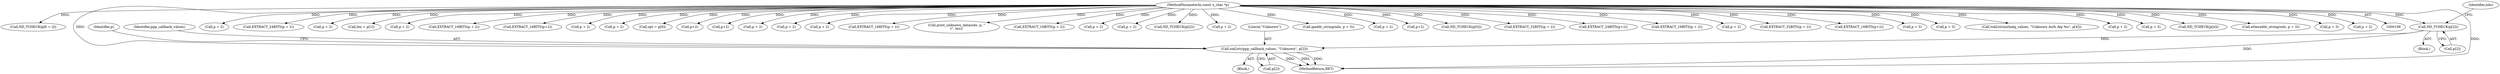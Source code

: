 digraph "0_tcpdump_7029d15f148ef24bb7c6668bc640f5470d085e5a_2@array" {
"1000520" [label="(Call,ND_TCHECK(p[2]))"];
"1000110" [label="(MethodParameterIn,const u_char *p)"];
"1000530" [label="(Call,tok2str(ppp_callback_values, \"Unknown\", p[2]))"];
"1000271" [label="(Call,ND_TCHECK(p[6 + i]))"];
"1000240" [label="(Call,p + 2)"];
"1000239" [label="(Call,EXTRACT_24BITS(p + 2))"];
"1000371" [label="(Call,p + 2)"];
"1000125" [label="(Call,len = p[1])"];
"1000564" [label="(Call,p + 2)"];
"1000526" [label="(Identifier,ndo)"];
"1000311" [label="(Call,EXTRACT_16BITS(p + 2))"];
"1000429" [label="(Call,EXTRACT_16BITS(p+2))"];
"1000490" [label="(Call,p + 2)"];
"1000554" [label="(Call,p + 2)"];
"1000130" [label="(Call,opt = p[0])"];
"1000376" [label="(Call,p+2)"];
"1000430" [label="(Call,p+2)"];
"1000533" [label="(Call,p[2])"];
"1000532" [label="(Literal,\"Unknown\")"];
"1000423" [label="(Call,p + 2)"];
"1000222" [label="(Call,p + 2)"];
"1000340" [label="(Call,p + 2)"];
"1000499" [label="(Call,EXTRACT_16BITS(p + 2))"];
"1000530" [label="(Call,tok2str(ppp_callback_values, \"Unknown\", p[2]))"];
"1000403" [label="(Call,print_unknown_data(ndo, p, \"\n\t\", len))"];
"1000563" [label="(Call,EXTRACT_16BITS(p + 2))"];
"1000537" [label="(Identifier,p)"];
"1000330" [label="(Call,p + 2)"];
"1000302" [label="(Call,p + 2)"];
"1000520" [label="(Call,ND_TCHECK(p[2]))"];
"1000580" [label="(Call,ND_TCHECK(p[2]))"];
"1000312" [label="(Call,p + 2)"];
"1000624" [label="(Call,ipaddr_string(ndo, p + 3))"];
"1000458" [label="(Call,p + 2)"];
"1000236" [label="(Call,p+2)"];
"1000243" [label="(Call,ND_TCHECK(p[5]))"];
"1000339" [label="(Call,EXTRACT_32BITS(p + 2))"];
"1000235" [label="(Call,EXTRACT_24BITS(p+2))"];
"1000370" [label="(Call,EXTRACT_16BITS(p + 2))"];
"1000358" [label="(Call,p + 2)"];
"1000531" [label="(Identifier,ppp_callback_values)"];
"1000467" [label="(Call,EXTRACT_32BITS(p + 2))"];
"1000375" [label="(Call,EXTRACT_16BITS(p+2))"];
"1000626" [label="(Call,p + 3)"];
"1000655" [label="(Call,p + 3)"];
"1000390" [label="(Call,tok2str(authalg_values, \"Unknown Auth Alg %u\", p[4]))"];
"1000745" [label="(MethodReturn,RET)"];
"1000500" [label="(Call,p + 2)"];
"1000644" [label="(Call,p + 3)"];
"1000529" [label="(Block,)"];
"1000110" [label="(MethodParameterIn,const u_char *p)"];
"1000381" [label="(Call,ND_TCHECK(p[4]))"];
"1000521" [label="(Call,p[2])"];
"1000653" [label="(Call,etheraddr_string(ndo, p + 3))"];
"1000615" [label="(Call,p + 3)"];
"1000468" [label="(Call,p + 2)"];
"1000207" [label="(Block,)"];
"1000520" -> "1000207"  [label="AST: "];
"1000520" -> "1000521"  [label="CFG: "];
"1000521" -> "1000520"  [label="AST: "];
"1000526" -> "1000520"  [label="CFG: "];
"1000520" -> "1000745"  [label="DDG: "];
"1000110" -> "1000520"  [label="DDG: "];
"1000520" -> "1000530"  [label="DDG: "];
"1000110" -> "1000108"  [label="AST: "];
"1000110" -> "1000745"  [label="DDG: "];
"1000110" -> "1000125"  [label="DDG: "];
"1000110" -> "1000130"  [label="DDG: "];
"1000110" -> "1000222"  [label="DDG: "];
"1000110" -> "1000235"  [label="DDG: "];
"1000110" -> "1000236"  [label="DDG: "];
"1000110" -> "1000239"  [label="DDG: "];
"1000110" -> "1000240"  [label="DDG: "];
"1000110" -> "1000243"  [label="DDG: "];
"1000110" -> "1000271"  [label="DDG: "];
"1000110" -> "1000302"  [label="DDG: "];
"1000110" -> "1000311"  [label="DDG: "];
"1000110" -> "1000312"  [label="DDG: "];
"1000110" -> "1000330"  [label="DDG: "];
"1000110" -> "1000339"  [label="DDG: "];
"1000110" -> "1000340"  [label="DDG: "];
"1000110" -> "1000358"  [label="DDG: "];
"1000110" -> "1000370"  [label="DDG: "];
"1000110" -> "1000371"  [label="DDG: "];
"1000110" -> "1000375"  [label="DDG: "];
"1000110" -> "1000376"  [label="DDG: "];
"1000110" -> "1000381"  [label="DDG: "];
"1000110" -> "1000390"  [label="DDG: "];
"1000110" -> "1000403"  [label="DDG: "];
"1000110" -> "1000423"  [label="DDG: "];
"1000110" -> "1000429"  [label="DDG: "];
"1000110" -> "1000430"  [label="DDG: "];
"1000110" -> "1000458"  [label="DDG: "];
"1000110" -> "1000467"  [label="DDG: "];
"1000110" -> "1000468"  [label="DDG: "];
"1000110" -> "1000490"  [label="DDG: "];
"1000110" -> "1000499"  [label="DDG: "];
"1000110" -> "1000500"  [label="DDG: "];
"1000110" -> "1000530"  [label="DDG: "];
"1000110" -> "1000554"  [label="DDG: "];
"1000110" -> "1000563"  [label="DDG: "];
"1000110" -> "1000564"  [label="DDG: "];
"1000110" -> "1000580"  [label="DDG: "];
"1000110" -> "1000615"  [label="DDG: "];
"1000110" -> "1000624"  [label="DDG: "];
"1000110" -> "1000626"  [label="DDG: "];
"1000110" -> "1000644"  [label="DDG: "];
"1000110" -> "1000653"  [label="DDG: "];
"1000110" -> "1000655"  [label="DDG: "];
"1000530" -> "1000529"  [label="AST: "];
"1000530" -> "1000533"  [label="CFG: "];
"1000531" -> "1000530"  [label="AST: "];
"1000532" -> "1000530"  [label="AST: "];
"1000533" -> "1000530"  [label="AST: "];
"1000537" -> "1000530"  [label="CFG: "];
"1000530" -> "1000745"  [label="DDG: "];
"1000530" -> "1000745"  [label="DDG: "];
"1000530" -> "1000745"  [label="DDG: "];
}
